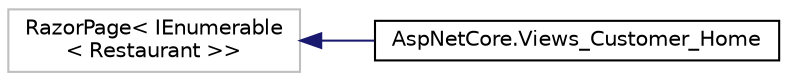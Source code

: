 digraph "Graphical Class Hierarchy"
{
 // LATEX_PDF_SIZE
  edge [fontname="Helvetica",fontsize="10",labelfontname="Helvetica",labelfontsize="10"];
  node [fontname="Helvetica",fontsize="10",shape=record];
  rankdir="LR";
  Node4 [label="RazorPage\< IEnumerable\l\< Restaurant \>\>",height=0.2,width=0.4,color="grey75", fillcolor="white", style="filled",tooltip=" "];
  Node4 -> Node0 [dir="back",color="midnightblue",fontsize="10",style="solid",fontname="Helvetica"];
  Node0 [label="AspNetCore.Views_Customer_Home",height=0.2,width=0.4,color="black", fillcolor="white", style="filled",URL="$class_asp_net_core_1_1_views___customer___home.html",tooltip=" "];
}
